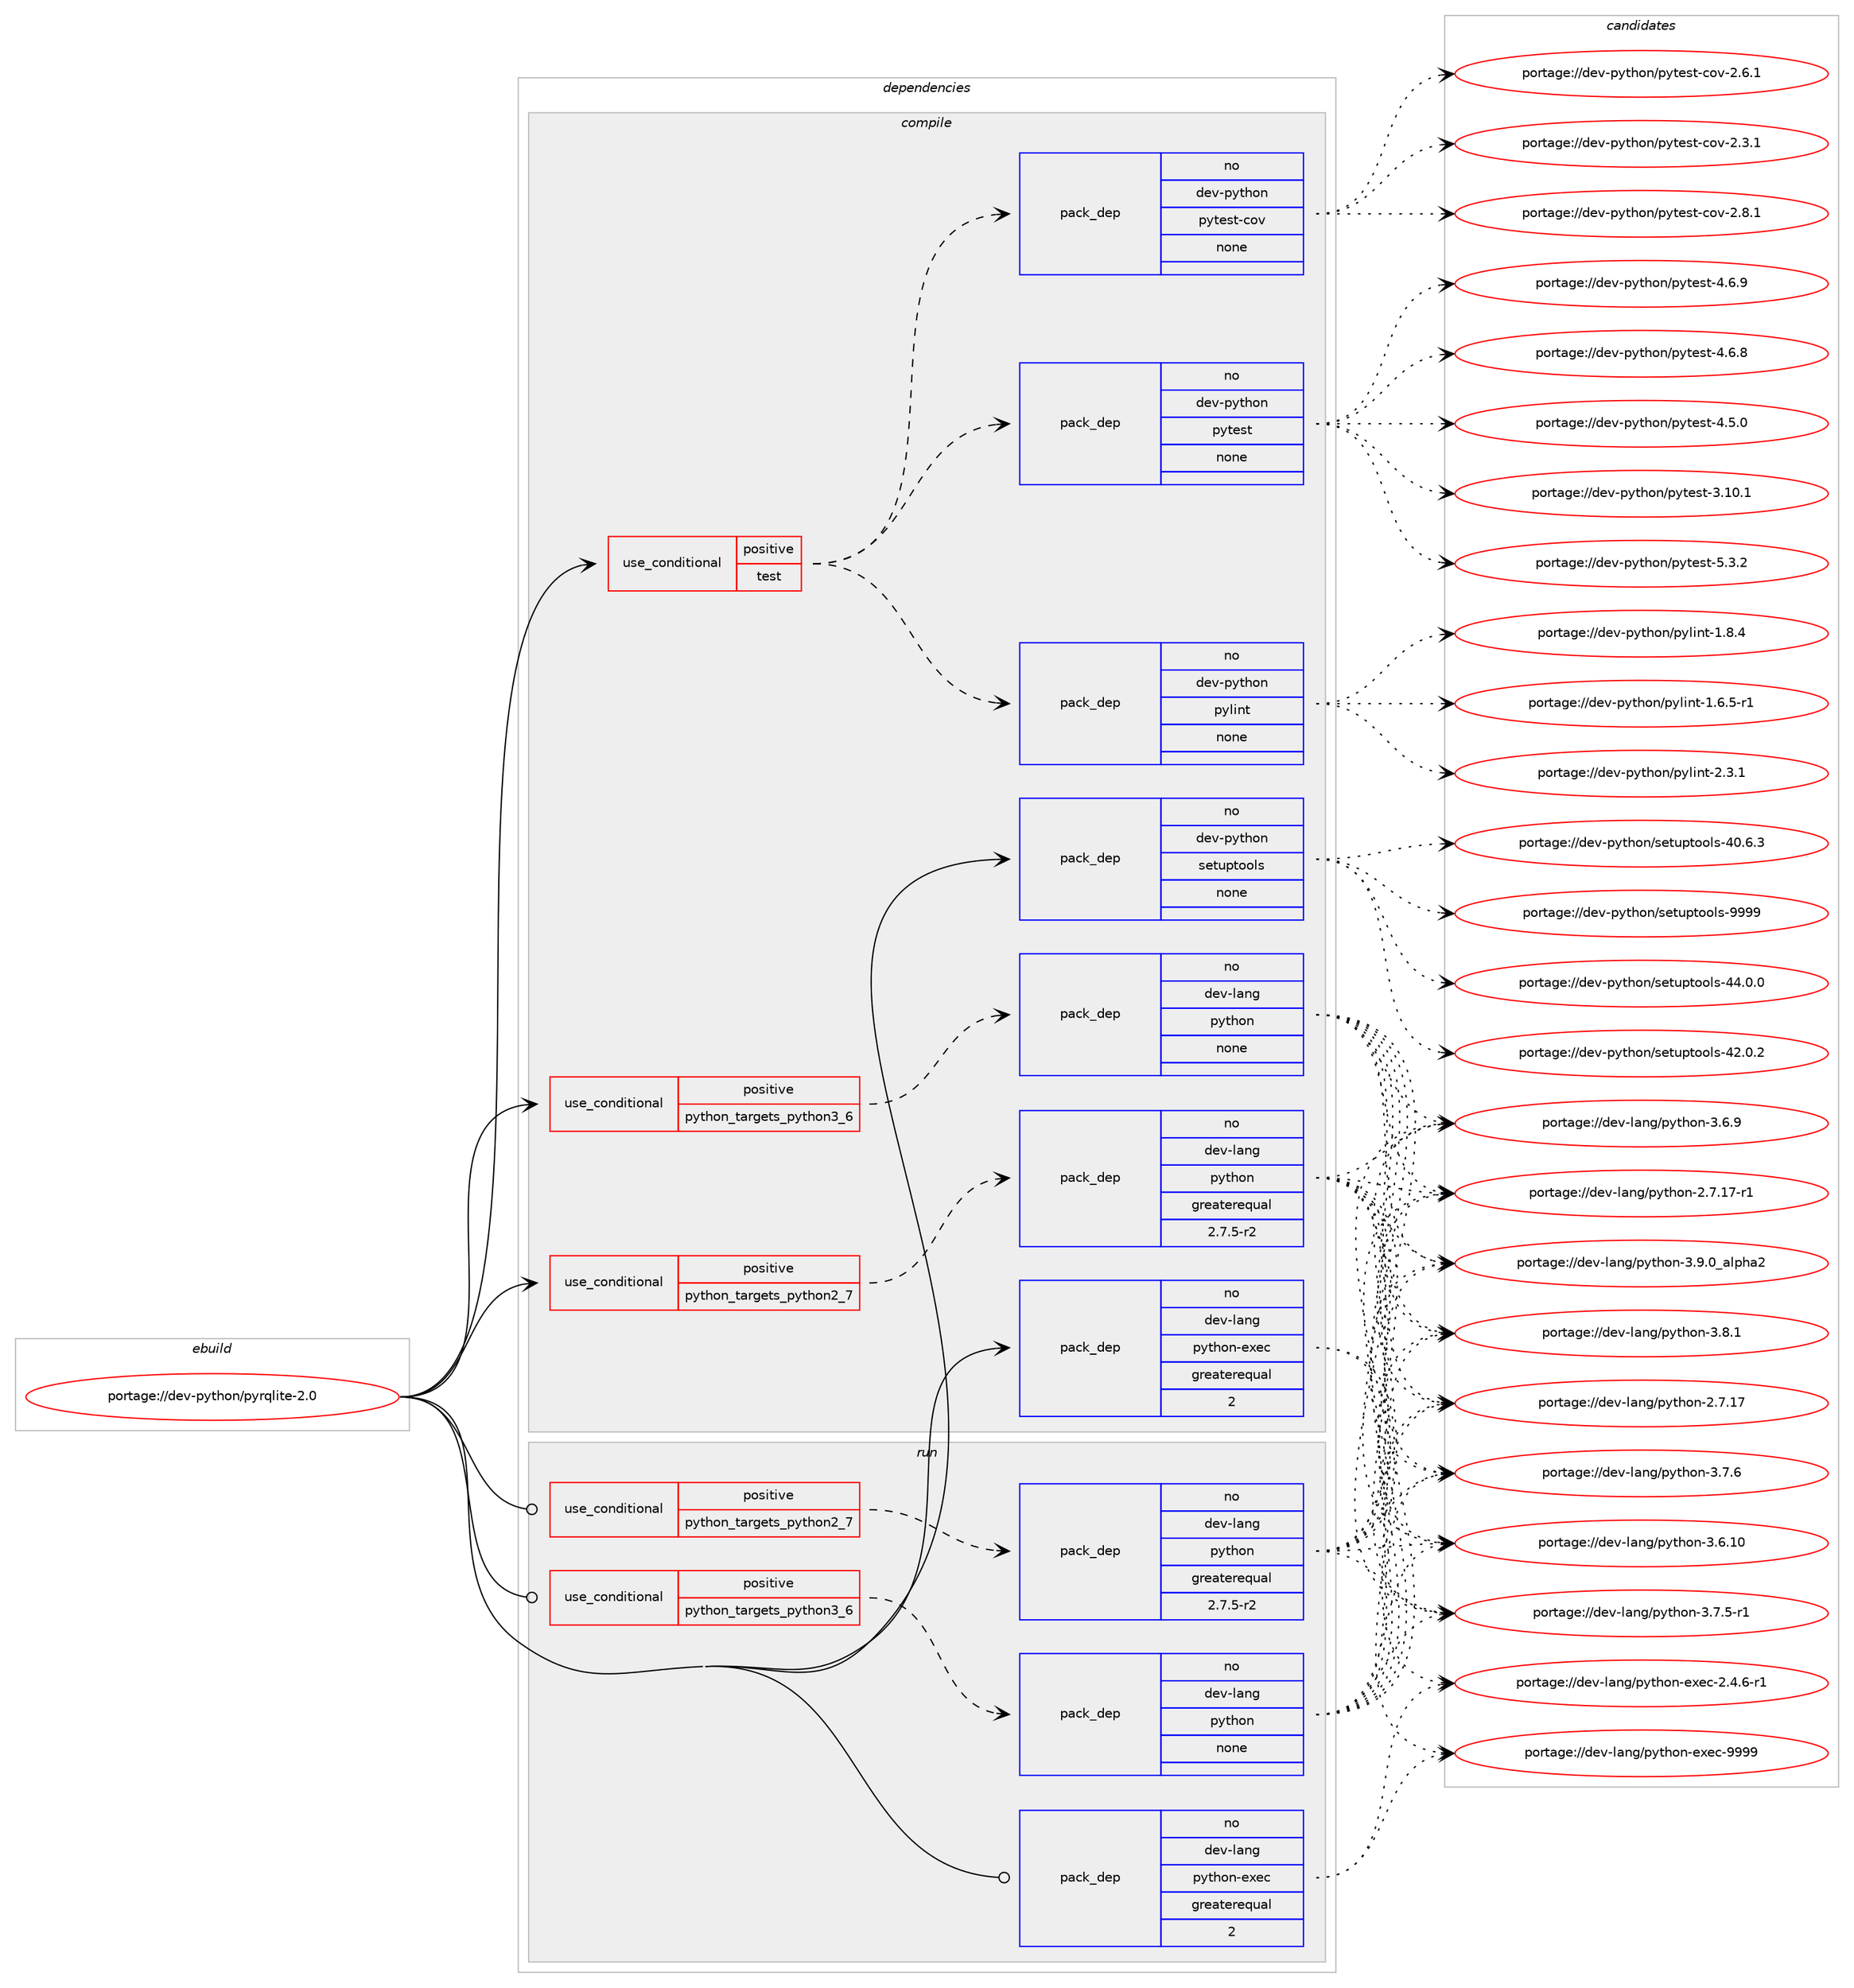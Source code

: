 digraph prolog {

# *************
# Graph options
# *************

newrank=true;
concentrate=true;
compound=true;
graph [rankdir=LR,fontname=Helvetica,fontsize=10,ranksep=1.5];#, ranksep=2.5, nodesep=0.2];
edge  [arrowhead=vee];
node  [fontname=Helvetica,fontsize=10];

# **********
# The ebuild
# **********

subgraph cluster_leftcol {
color=gray;
label=<<i>ebuild</i>>;
id [label="portage://dev-python/pyrqlite-2.0", color=red, width=4, href="../dev-python/pyrqlite-2.0.svg"];
}

# ****************
# The dependencies
# ****************

subgraph cluster_midcol {
color=gray;
label=<<i>dependencies</i>>;
subgraph cluster_compile {
fillcolor="#eeeeee";
style=filled;
label=<<i>compile</i>>;
subgraph cond108682 {
dependency435507 [label=<<TABLE BORDER="0" CELLBORDER="1" CELLSPACING="0" CELLPADDING="4"><TR><TD ROWSPAN="3" CELLPADDING="10">use_conditional</TD></TR><TR><TD>positive</TD></TR><TR><TD>python_targets_python2_7</TD></TR></TABLE>>, shape=none, color=red];
subgraph pack321899 {
dependency435508 [label=<<TABLE BORDER="0" CELLBORDER="1" CELLSPACING="0" CELLPADDING="4" WIDTH="220"><TR><TD ROWSPAN="6" CELLPADDING="30">pack_dep</TD></TR><TR><TD WIDTH="110">no</TD></TR><TR><TD>dev-lang</TD></TR><TR><TD>python</TD></TR><TR><TD>greaterequal</TD></TR><TR><TD>2.7.5-r2</TD></TR></TABLE>>, shape=none, color=blue];
}
dependency435507:e -> dependency435508:w [weight=20,style="dashed",arrowhead="vee"];
}
id:e -> dependency435507:w [weight=20,style="solid",arrowhead="vee"];
subgraph cond108683 {
dependency435509 [label=<<TABLE BORDER="0" CELLBORDER="1" CELLSPACING="0" CELLPADDING="4"><TR><TD ROWSPAN="3" CELLPADDING="10">use_conditional</TD></TR><TR><TD>positive</TD></TR><TR><TD>python_targets_python3_6</TD></TR></TABLE>>, shape=none, color=red];
subgraph pack321900 {
dependency435510 [label=<<TABLE BORDER="0" CELLBORDER="1" CELLSPACING="0" CELLPADDING="4" WIDTH="220"><TR><TD ROWSPAN="6" CELLPADDING="30">pack_dep</TD></TR><TR><TD WIDTH="110">no</TD></TR><TR><TD>dev-lang</TD></TR><TR><TD>python</TD></TR><TR><TD>none</TD></TR><TR><TD></TD></TR></TABLE>>, shape=none, color=blue];
}
dependency435509:e -> dependency435510:w [weight=20,style="dashed",arrowhead="vee"];
}
id:e -> dependency435509:w [weight=20,style="solid",arrowhead="vee"];
subgraph cond108684 {
dependency435511 [label=<<TABLE BORDER="0" CELLBORDER="1" CELLSPACING="0" CELLPADDING="4"><TR><TD ROWSPAN="3" CELLPADDING="10">use_conditional</TD></TR><TR><TD>positive</TD></TR><TR><TD>test</TD></TR></TABLE>>, shape=none, color=red];
subgraph pack321901 {
dependency435512 [label=<<TABLE BORDER="0" CELLBORDER="1" CELLSPACING="0" CELLPADDING="4" WIDTH="220"><TR><TD ROWSPAN="6" CELLPADDING="30">pack_dep</TD></TR><TR><TD WIDTH="110">no</TD></TR><TR><TD>dev-python</TD></TR><TR><TD>pytest</TD></TR><TR><TD>none</TD></TR><TR><TD></TD></TR></TABLE>>, shape=none, color=blue];
}
dependency435511:e -> dependency435512:w [weight=20,style="dashed",arrowhead="vee"];
subgraph pack321902 {
dependency435513 [label=<<TABLE BORDER="0" CELLBORDER="1" CELLSPACING="0" CELLPADDING="4" WIDTH="220"><TR><TD ROWSPAN="6" CELLPADDING="30">pack_dep</TD></TR><TR><TD WIDTH="110">no</TD></TR><TR><TD>dev-python</TD></TR><TR><TD>pytest-cov</TD></TR><TR><TD>none</TD></TR><TR><TD></TD></TR></TABLE>>, shape=none, color=blue];
}
dependency435511:e -> dependency435513:w [weight=20,style="dashed",arrowhead="vee"];
subgraph pack321903 {
dependency435514 [label=<<TABLE BORDER="0" CELLBORDER="1" CELLSPACING="0" CELLPADDING="4" WIDTH="220"><TR><TD ROWSPAN="6" CELLPADDING="30">pack_dep</TD></TR><TR><TD WIDTH="110">no</TD></TR><TR><TD>dev-python</TD></TR><TR><TD>pylint</TD></TR><TR><TD>none</TD></TR><TR><TD></TD></TR></TABLE>>, shape=none, color=blue];
}
dependency435511:e -> dependency435514:w [weight=20,style="dashed",arrowhead="vee"];
}
id:e -> dependency435511:w [weight=20,style="solid",arrowhead="vee"];
subgraph pack321904 {
dependency435515 [label=<<TABLE BORDER="0" CELLBORDER="1" CELLSPACING="0" CELLPADDING="4" WIDTH="220"><TR><TD ROWSPAN="6" CELLPADDING="30">pack_dep</TD></TR><TR><TD WIDTH="110">no</TD></TR><TR><TD>dev-lang</TD></TR><TR><TD>python-exec</TD></TR><TR><TD>greaterequal</TD></TR><TR><TD>2</TD></TR></TABLE>>, shape=none, color=blue];
}
id:e -> dependency435515:w [weight=20,style="solid",arrowhead="vee"];
subgraph pack321905 {
dependency435516 [label=<<TABLE BORDER="0" CELLBORDER="1" CELLSPACING="0" CELLPADDING="4" WIDTH="220"><TR><TD ROWSPAN="6" CELLPADDING="30">pack_dep</TD></TR><TR><TD WIDTH="110">no</TD></TR><TR><TD>dev-python</TD></TR><TR><TD>setuptools</TD></TR><TR><TD>none</TD></TR><TR><TD></TD></TR></TABLE>>, shape=none, color=blue];
}
id:e -> dependency435516:w [weight=20,style="solid",arrowhead="vee"];
}
subgraph cluster_compileandrun {
fillcolor="#eeeeee";
style=filled;
label=<<i>compile and run</i>>;
}
subgraph cluster_run {
fillcolor="#eeeeee";
style=filled;
label=<<i>run</i>>;
subgraph cond108685 {
dependency435517 [label=<<TABLE BORDER="0" CELLBORDER="1" CELLSPACING="0" CELLPADDING="4"><TR><TD ROWSPAN="3" CELLPADDING="10">use_conditional</TD></TR><TR><TD>positive</TD></TR><TR><TD>python_targets_python2_7</TD></TR></TABLE>>, shape=none, color=red];
subgraph pack321906 {
dependency435518 [label=<<TABLE BORDER="0" CELLBORDER="1" CELLSPACING="0" CELLPADDING="4" WIDTH="220"><TR><TD ROWSPAN="6" CELLPADDING="30">pack_dep</TD></TR><TR><TD WIDTH="110">no</TD></TR><TR><TD>dev-lang</TD></TR><TR><TD>python</TD></TR><TR><TD>greaterequal</TD></TR><TR><TD>2.7.5-r2</TD></TR></TABLE>>, shape=none, color=blue];
}
dependency435517:e -> dependency435518:w [weight=20,style="dashed",arrowhead="vee"];
}
id:e -> dependency435517:w [weight=20,style="solid",arrowhead="odot"];
subgraph cond108686 {
dependency435519 [label=<<TABLE BORDER="0" CELLBORDER="1" CELLSPACING="0" CELLPADDING="4"><TR><TD ROWSPAN="3" CELLPADDING="10">use_conditional</TD></TR><TR><TD>positive</TD></TR><TR><TD>python_targets_python3_6</TD></TR></TABLE>>, shape=none, color=red];
subgraph pack321907 {
dependency435520 [label=<<TABLE BORDER="0" CELLBORDER="1" CELLSPACING="0" CELLPADDING="4" WIDTH="220"><TR><TD ROWSPAN="6" CELLPADDING="30">pack_dep</TD></TR><TR><TD WIDTH="110">no</TD></TR><TR><TD>dev-lang</TD></TR><TR><TD>python</TD></TR><TR><TD>none</TD></TR><TR><TD></TD></TR></TABLE>>, shape=none, color=blue];
}
dependency435519:e -> dependency435520:w [weight=20,style="dashed",arrowhead="vee"];
}
id:e -> dependency435519:w [weight=20,style="solid",arrowhead="odot"];
subgraph pack321908 {
dependency435521 [label=<<TABLE BORDER="0" CELLBORDER="1" CELLSPACING="0" CELLPADDING="4" WIDTH="220"><TR><TD ROWSPAN="6" CELLPADDING="30">pack_dep</TD></TR><TR><TD WIDTH="110">no</TD></TR><TR><TD>dev-lang</TD></TR><TR><TD>python-exec</TD></TR><TR><TD>greaterequal</TD></TR><TR><TD>2</TD></TR></TABLE>>, shape=none, color=blue];
}
id:e -> dependency435521:w [weight=20,style="solid",arrowhead="odot"];
}
}

# **************
# The candidates
# **************

subgraph cluster_choices {
rank=same;
color=gray;
label=<<i>candidates</i>>;

subgraph choice321899 {
color=black;
nodesep=1;
choice10010111845108971101034711212111610411111045514657464895971081121049750 [label="portage://dev-lang/python-3.9.0_alpha2", color=red, width=4,href="../dev-lang/python-3.9.0_alpha2.svg"];
choice100101118451089711010347112121116104111110455146564649 [label="portage://dev-lang/python-3.8.1", color=red, width=4,href="../dev-lang/python-3.8.1.svg"];
choice100101118451089711010347112121116104111110455146554654 [label="portage://dev-lang/python-3.7.6", color=red, width=4,href="../dev-lang/python-3.7.6.svg"];
choice1001011184510897110103471121211161041111104551465546534511449 [label="portage://dev-lang/python-3.7.5-r1", color=red, width=4,href="../dev-lang/python-3.7.5-r1.svg"];
choice100101118451089711010347112121116104111110455146544657 [label="portage://dev-lang/python-3.6.9", color=red, width=4,href="../dev-lang/python-3.6.9.svg"];
choice10010111845108971101034711212111610411111045514654464948 [label="portage://dev-lang/python-3.6.10", color=red, width=4,href="../dev-lang/python-3.6.10.svg"];
choice100101118451089711010347112121116104111110455046554649554511449 [label="portage://dev-lang/python-2.7.17-r1", color=red, width=4,href="../dev-lang/python-2.7.17-r1.svg"];
choice10010111845108971101034711212111610411111045504655464955 [label="portage://dev-lang/python-2.7.17", color=red, width=4,href="../dev-lang/python-2.7.17.svg"];
dependency435508:e -> choice10010111845108971101034711212111610411111045514657464895971081121049750:w [style=dotted,weight="100"];
dependency435508:e -> choice100101118451089711010347112121116104111110455146564649:w [style=dotted,weight="100"];
dependency435508:e -> choice100101118451089711010347112121116104111110455146554654:w [style=dotted,weight="100"];
dependency435508:e -> choice1001011184510897110103471121211161041111104551465546534511449:w [style=dotted,weight="100"];
dependency435508:e -> choice100101118451089711010347112121116104111110455146544657:w [style=dotted,weight="100"];
dependency435508:e -> choice10010111845108971101034711212111610411111045514654464948:w [style=dotted,weight="100"];
dependency435508:e -> choice100101118451089711010347112121116104111110455046554649554511449:w [style=dotted,weight="100"];
dependency435508:e -> choice10010111845108971101034711212111610411111045504655464955:w [style=dotted,weight="100"];
}
subgraph choice321900 {
color=black;
nodesep=1;
choice10010111845108971101034711212111610411111045514657464895971081121049750 [label="portage://dev-lang/python-3.9.0_alpha2", color=red, width=4,href="../dev-lang/python-3.9.0_alpha2.svg"];
choice100101118451089711010347112121116104111110455146564649 [label="portage://dev-lang/python-3.8.1", color=red, width=4,href="../dev-lang/python-3.8.1.svg"];
choice100101118451089711010347112121116104111110455146554654 [label="portage://dev-lang/python-3.7.6", color=red, width=4,href="../dev-lang/python-3.7.6.svg"];
choice1001011184510897110103471121211161041111104551465546534511449 [label="portage://dev-lang/python-3.7.5-r1", color=red, width=4,href="../dev-lang/python-3.7.5-r1.svg"];
choice100101118451089711010347112121116104111110455146544657 [label="portage://dev-lang/python-3.6.9", color=red, width=4,href="../dev-lang/python-3.6.9.svg"];
choice10010111845108971101034711212111610411111045514654464948 [label="portage://dev-lang/python-3.6.10", color=red, width=4,href="../dev-lang/python-3.6.10.svg"];
choice100101118451089711010347112121116104111110455046554649554511449 [label="portage://dev-lang/python-2.7.17-r1", color=red, width=4,href="../dev-lang/python-2.7.17-r1.svg"];
choice10010111845108971101034711212111610411111045504655464955 [label="portage://dev-lang/python-2.7.17", color=red, width=4,href="../dev-lang/python-2.7.17.svg"];
dependency435510:e -> choice10010111845108971101034711212111610411111045514657464895971081121049750:w [style=dotted,weight="100"];
dependency435510:e -> choice100101118451089711010347112121116104111110455146564649:w [style=dotted,weight="100"];
dependency435510:e -> choice100101118451089711010347112121116104111110455146554654:w [style=dotted,weight="100"];
dependency435510:e -> choice1001011184510897110103471121211161041111104551465546534511449:w [style=dotted,weight="100"];
dependency435510:e -> choice100101118451089711010347112121116104111110455146544657:w [style=dotted,weight="100"];
dependency435510:e -> choice10010111845108971101034711212111610411111045514654464948:w [style=dotted,weight="100"];
dependency435510:e -> choice100101118451089711010347112121116104111110455046554649554511449:w [style=dotted,weight="100"];
dependency435510:e -> choice10010111845108971101034711212111610411111045504655464955:w [style=dotted,weight="100"];
}
subgraph choice321901 {
color=black;
nodesep=1;
choice1001011184511212111610411111047112121116101115116455346514650 [label="portage://dev-python/pytest-5.3.2", color=red, width=4,href="../dev-python/pytest-5.3.2.svg"];
choice1001011184511212111610411111047112121116101115116455246544657 [label="portage://dev-python/pytest-4.6.9", color=red, width=4,href="../dev-python/pytest-4.6.9.svg"];
choice1001011184511212111610411111047112121116101115116455246544656 [label="portage://dev-python/pytest-4.6.8", color=red, width=4,href="../dev-python/pytest-4.6.8.svg"];
choice1001011184511212111610411111047112121116101115116455246534648 [label="portage://dev-python/pytest-4.5.0", color=red, width=4,href="../dev-python/pytest-4.5.0.svg"];
choice100101118451121211161041111104711212111610111511645514649484649 [label="portage://dev-python/pytest-3.10.1", color=red, width=4,href="../dev-python/pytest-3.10.1.svg"];
dependency435512:e -> choice1001011184511212111610411111047112121116101115116455346514650:w [style=dotted,weight="100"];
dependency435512:e -> choice1001011184511212111610411111047112121116101115116455246544657:w [style=dotted,weight="100"];
dependency435512:e -> choice1001011184511212111610411111047112121116101115116455246544656:w [style=dotted,weight="100"];
dependency435512:e -> choice1001011184511212111610411111047112121116101115116455246534648:w [style=dotted,weight="100"];
dependency435512:e -> choice100101118451121211161041111104711212111610111511645514649484649:w [style=dotted,weight="100"];
}
subgraph choice321902 {
color=black;
nodesep=1;
choice10010111845112121116104111110471121211161011151164599111118455046564649 [label="portage://dev-python/pytest-cov-2.8.1", color=red, width=4,href="../dev-python/pytest-cov-2.8.1.svg"];
choice10010111845112121116104111110471121211161011151164599111118455046544649 [label="portage://dev-python/pytest-cov-2.6.1", color=red, width=4,href="../dev-python/pytest-cov-2.6.1.svg"];
choice10010111845112121116104111110471121211161011151164599111118455046514649 [label="portage://dev-python/pytest-cov-2.3.1", color=red, width=4,href="../dev-python/pytest-cov-2.3.1.svg"];
dependency435513:e -> choice10010111845112121116104111110471121211161011151164599111118455046564649:w [style=dotted,weight="100"];
dependency435513:e -> choice10010111845112121116104111110471121211161011151164599111118455046544649:w [style=dotted,weight="100"];
dependency435513:e -> choice10010111845112121116104111110471121211161011151164599111118455046514649:w [style=dotted,weight="100"];
}
subgraph choice321903 {
color=black;
nodesep=1;
choice1001011184511212111610411111047112121108105110116455046514649 [label="portage://dev-python/pylint-2.3.1", color=red, width=4,href="../dev-python/pylint-2.3.1.svg"];
choice1001011184511212111610411111047112121108105110116454946564652 [label="portage://dev-python/pylint-1.8.4", color=red, width=4,href="../dev-python/pylint-1.8.4.svg"];
choice10010111845112121116104111110471121211081051101164549465446534511449 [label="portage://dev-python/pylint-1.6.5-r1", color=red, width=4,href="../dev-python/pylint-1.6.5-r1.svg"];
dependency435514:e -> choice1001011184511212111610411111047112121108105110116455046514649:w [style=dotted,weight="100"];
dependency435514:e -> choice1001011184511212111610411111047112121108105110116454946564652:w [style=dotted,weight="100"];
dependency435514:e -> choice10010111845112121116104111110471121211081051101164549465446534511449:w [style=dotted,weight="100"];
}
subgraph choice321904 {
color=black;
nodesep=1;
choice10010111845108971101034711212111610411111045101120101994557575757 [label="portage://dev-lang/python-exec-9999", color=red, width=4,href="../dev-lang/python-exec-9999.svg"];
choice10010111845108971101034711212111610411111045101120101994550465246544511449 [label="portage://dev-lang/python-exec-2.4.6-r1", color=red, width=4,href="../dev-lang/python-exec-2.4.6-r1.svg"];
dependency435515:e -> choice10010111845108971101034711212111610411111045101120101994557575757:w [style=dotted,weight="100"];
dependency435515:e -> choice10010111845108971101034711212111610411111045101120101994550465246544511449:w [style=dotted,weight="100"];
}
subgraph choice321905 {
color=black;
nodesep=1;
choice10010111845112121116104111110471151011161171121161111111081154557575757 [label="portage://dev-python/setuptools-9999", color=red, width=4,href="../dev-python/setuptools-9999.svg"];
choice100101118451121211161041111104711510111611711211611111110811545525246484648 [label="portage://dev-python/setuptools-44.0.0", color=red, width=4,href="../dev-python/setuptools-44.0.0.svg"];
choice100101118451121211161041111104711510111611711211611111110811545525046484650 [label="portage://dev-python/setuptools-42.0.2", color=red, width=4,href="../dev-python/setuptools-42.0.2.svg"];
choice100101118451121211161041111104711510111611711211611111110811545524846544651 [label="portage://dev-python/setuptools-40.6.3", color=red, width=4,href="../dev-python/setuptools-40.6.3.svg"];
dependency435516:e -> choice10010111845112121116104111110471151011161171121161111111081154557575757:w [style=dotted,weight="100"];
dependency435516:e -> choice100101118451121211161041111104711510111611711211611111110811545525246484648:w [style=dotted,weight="100"];
dependency435516:e -> choice100101118451121211161041111104711510111611711211611111110811545525046484650:w [style=dotted,weight="100"];
dependency435516:e -> choice100101118451121211161041111104711510111611711211611111110811545524846544651:w [style=dotted,weight="100"];
}
subgraph choice321906 {
color=black;
nodesep=1;
choice10010111845108971101034711212111610411111045514657464895971081121049750 [label="portage://dev-lang/python-3.9.0_alpha2", color=red, width=4,href="../dev-lang/python-3.9.0_alpha2.svg"];
choice100101118451089711010347112121116104111110455146564649 [label="portage://dev-lang/python-3.8.1", color=red, width=4,href="../dev-lang/python-3.8.1.svg"];
choice100101118451089711010347112121116104111110455146554654 [label="portage://dev-lang/python-3.7.6", color=red, width=4,href="../dev-lang/python-3.7.6.svg"];
choice1001011184510897110103471121211161041111104551465546534511449 [label="portage://dev-lang/python-3.7.5-r1", color=red, width=4,href="../dev-lang/python-3.7.5-r1.svg"];
choice100101118451089711010347112121116104111110455146544657 [label="portage://dev-lang/python-3.6.9", color=red, width=4,href="../dev-lang/python-3.6.9.svg"];
choice10010111845108971101034711212111610411111045514654464948 [label="portage://dev-lang/python-3.6.10", color=red, width=4,href="../dev-lang/python-3.6.10.svg"];
choice100101118451089711010347112121116104111110455046554649554511449 [label="portage://dev-lang/python-2.7.17-r1", color=red, width=4,href="../dev-lang/python-2.7.17-r1.svg"];
choice10010111845108971101034711212111610411111045504655464955 [label="portage://dev-lang/python-2.7.17", color=red, width=4,href="../dev-lang/python-2.7.17.svg"];
dependency435518:e -> choice10010111845108971101034711212111610411111045514657464895971081121049750:w [style=dotted,weight="100"];
dependency435518:e -> choice100101118451089711010347112121116104111110455146564649:w [style=dotted,weight="100"];
dependency435518:e -> choice100101118451089711010347112121116104111110455146554654:w [style=dotted,weight="100"];
dependency435518:e -> choice1001011184510897110103471121211161041111104551465546534511449:w [style=dotted,weight="100"];
dependency435518:e -> choice100101118451089711010347112121116104111110455146544657:w [style=dotted,weight="100"];
dependency435518:e -> choice10010111845108971101034711212111610411111045514654464948:w [style=dotted,weight="100"];
dependency435518:e -> choice100101118451089711010347112121116104111110455046554649554511449:w [style=dotted,weight="100"];
dependency435518:e -> choice10010111845108971101034711212111610411111045504655464955:w [style=dotted,weight="100"];
}
subgraph choice321907 {
color=black;
nodesep=1;
choice10010111845108971101034711212111610411111045514657464895971081121049750 [label="portage://dev-lang/python-3.9.0_alpha2", color=red, width=4,href="../dev-lang/python-3.9.0_alpha2.svg"];
choice100101118451089711010347112121116104111110455146564649 [label="portage://dev-lang/python-3.8.1", color=red, width=4,href="../dev-lang/python-3.8.1.svg"];
choice100101118451089711010347112121116104111110455146554654 [label="portage://dev-lang/python-3.7.6", color=red, width=4,href="../dev-lang/python-3.7.6.svg"];
choice1001011184510897110103471121211161041111104551465546534511449 [label="portage://dev-lang/python-3.7.5-r1", color=red, width=4,href="../dev-lang/python-3.7.5-r1.svg"];
choice100101118451089711010347112121116104111110455146544657 [label="portage://dev-lang/python-3.6.9", color=red, width=4,href="../dev-lang/python-3.6.9.svg"];
choice10010111845108971101034711212111610411111045514654464948 [label="portage://dev-lang/python-3.6.10", color=red, width=4,href="../dev-lang/python-3.6.10.svg"];
choice100101118451089711010347112121116104111110455046554649554511449 [label="portage://dev-lang/python-2.7.17-r1", color=red, width=4,href="../dev-lang/python-2.7.17-r1.svg"];
choice10010111845108971101034711212111610411111045504655464955 [label="portage://dev-lang/python-2.7.17", color=red, width=4,href="../dev-lang/python-2.7.17.svg"];
dependency435520:e -> choice10010111845108971101034711212111610411111045514657464895971081121049750:w [style=dotted,weight="100"];
dependency435520:e -> choice100101118451089711010347112121116104111110455146564649:w [style=dotted,weight="100"];
dependency435520:e -> choice100101118451089711010347112121116104111110455146554654:w [style=dotted,weight="100"];
dependency435520:e -> choice1001011184510897110103471121211161041111104551465546534511449:w [style=dotted,weight="100"];
dependency435520:e -> choice100101118451089711010347112121116104111110455146544657:w [style=dotted,weight="100"];
dependency435520:e -> choice10010111845108971101034711212111610411111045514654464948:w [style=dotted,weight="100"];
dependency435520:e -> choice100101118451089711010347112121116104111110455046554649554511449:w [style=dotted,weight="100"];
dependency435520:e -> choice10010111845108971101034711212111610411111045504655464955:w [style=dotted,weight="100"];
}
subgraph choice321908 {
color=black;
nodesep=1;
choice10010111845108971101034711212111610411111045101120101994557575757 [label="portage://dev-lang/python-exec-9999", color=red, width=4,href="../dev-lang/python-exec-9999.svg"];
choice10010111845108971101034711212111610411111045101120101994550465246544511449 [label="portage://dev-lang/python-exec-2.4.6-r1", color=red, width=4,href="../dev-lang/python-exec-2.4.6-r1.svg"];
dependency435521:e -> choice10010111845108971101034711212111610411111045101120101994557575757:w [style=dotted,weight="100"];
dependency435521:e -> choice10010111845108971101034711212111610411111045101120101994550465246544511449:w [style=dotted,weight="100"];
}
}

}
